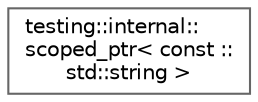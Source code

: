 digraph "Graphical Class Hierarchy"
{
 // LATEX_PDF_SIZE
  bgcolor="transparent";
  edge [fontname=Helvetica,fontsize=10,labelfontname=Helvetica,labelfontsize=10];
  node [fontname=Helvetica,fontsize=10,shape=box,height=0.2,width=0.4];
  rankdir="LR";
  Node0 [id="Node000000",label="testing::internal::\lscoped_ptr\< const ::\lstd::string \>",height=0.2,width=0.4,color="grey40", fillcolor="white", style="filled",URL="$classtesting_1_1internal_1_1scoped__ptr.html",tooltip=" "];
}
